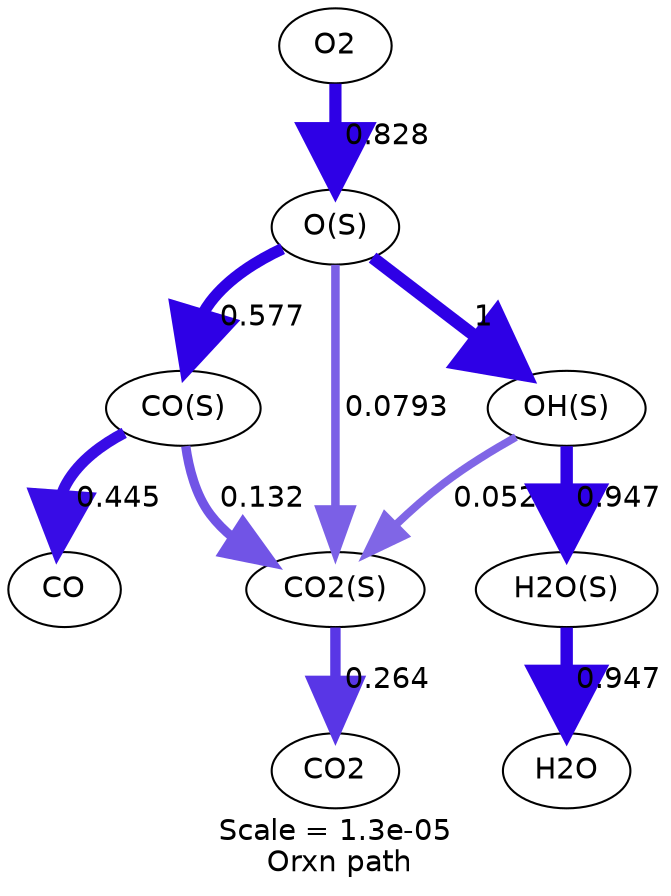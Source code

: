 digraph reaction_paths {
center=1;
s4 -> s12[fontname="Helvetica", style="setlinewidth(5.86)", arrowsize=2.93, color="0.7, 1.33, 0.9"
, label=" 0.828"];
s12 -> s11[fontname="Helvetica", style="setlinewidth(5.58)", arrowsize=2.79, color="0.7, 1.08, 0.9"
, label=" 0.577"];
s12 -> s10[fontname="Helvetica", style="setlinewidth(4.09)", arrowsize=2.04, color="0.7, 0.579, 0.9"
, label=" 0.0793"];
s12 -> s14[fontname="Helvetica", style="setlinewidth(6)", arrowsize=3, color="0.7, 1.5, 0.9"
, label=" 1"];
s15 -> s6[fontname="Helvetica", style="setlinewidth(5.96)", arrowsize=2.98, color="0.7, 1.45, 0.9"
, label=" 0.947"];
s14 -> s15[fontname="Helvetica", style="setlinewidth(5.96)", arrowsize=2.98, color="0.7, 1.45, 0.9"
, label=" 0.947"];
s11 -> s8[fontname="Helvetica", style="setlinewidth(5.39)", arrowsize=2.69, color="0.7, 0.945, 0.9"
, label=" 0.445"];
s11 -> s10[fontname="Helvetica", style="setlinewidth(4.47)", arrowsize=2.24, color="0.7, 0.632, 0.9"
, label=" 0.132"];
s10 -> s5[fontname="Helvetica", style="setlinewidth(5)", arrowsize=2.5, color="0.7, 0.764, 0.9"
, label=" 0.264"];
s14 -> s10[fontname="Helvetica", style="setlinewidth(3.78)", arrowsize=1.89, color="0.7, 0.553, 0.9"
, label=" 0.0528"];
s4 [ fontname="Helvetica", label="O2"];
s5 [ fontname="Helvetica", label="CO2"];
s6 [ fontname="Helvetica", label="H2O"];
s8 [ fontname="Helvetica", label="CO"];
s10 [ fontname="Helvetica", label="CO2(S)"];
s11 [ fontname="Helvetica", label="CO(S)"];
s12 [ fontname="Helvetica", label="O(S)"];
s14 [ fontname="Helvetica", label="OH(S)"];
s15 [ fontname="Helvetica", label="H2O(S)"];
 label = "Scale = 1.3e-05\l Orxn path";
 fontname = "Helvetica";
}
